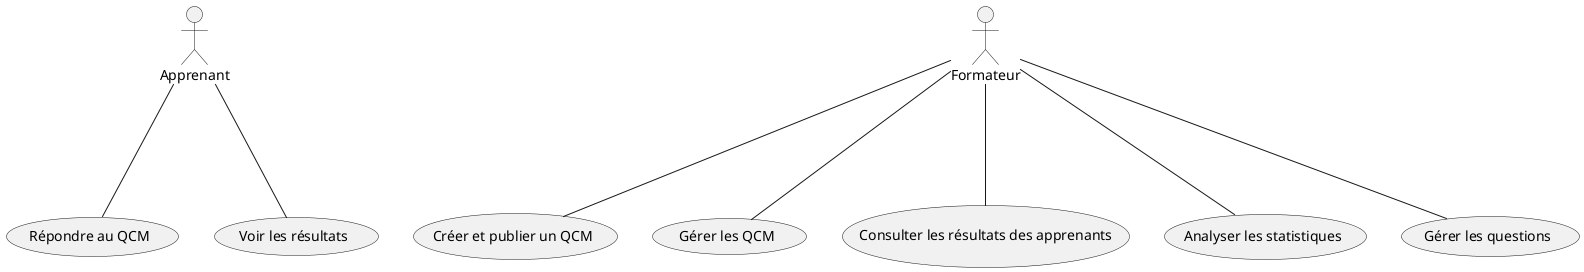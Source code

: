 @startuml
actor Apprenant
actor Formateur

usecase "Répondre au QCM" as UC1
usecase "Voir les résultats" as UC2
usecase "Créer et publier un QCM" as UC4
usecase "Gérer les QCM" as UC5
usecase "Consulter les résultats des apprenants" as UC6
usecase "Analyser les statistiques" as UC7
usecase "Gérer les questions" as UC8

Apprenant -down-- UC1
Apprenant -down-- UC2

Formateur -down-- UC4
Formateur -down-- UC5
Formateur -down-- UC6
Formateur -down-- UC7
Formateur -down-- UC8
@enduml
